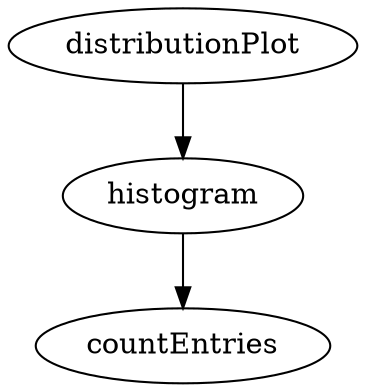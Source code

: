 /* Created by mdot for Matlab */
digraph m2html {
  distributionPlot -> histogram;
  histogram -> countEntries;

  countEntries [URL="countEntries.html"];
  distributionPlot [URL="distributionPlot.html"];
  histogram [URL="histogram.html"];
}